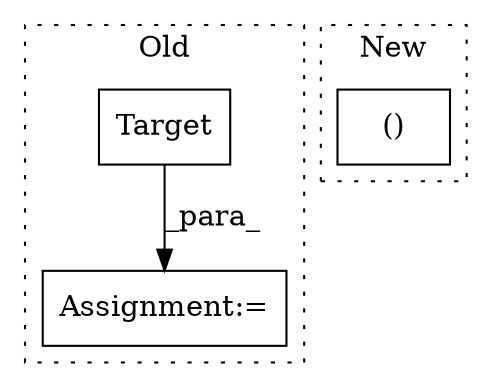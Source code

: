digraph G {
subgraph cluster0 {
1 [label="Target" a="32" s="2582,2595" l="7,1" shape="box"];
3 [label="Assignment:=" a="7" s="2570" l="1" shape="box"];
label = "Old";
style="dotted";
}
subgraph cluster1 {
2 [label="()" a="106" s="3572" l="30" shape="box"];
label = "New";
style="dotted";
}
1 -> 3 [label="_para_"];
}